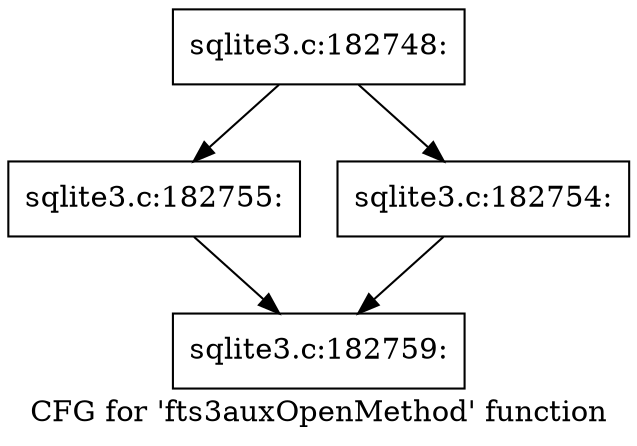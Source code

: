 digraph "CFG for 'fts3auxOpenMethod' function" {
	label="CFG for 'fts3auxOpenMethod' function";

	Node0x55c0faadde90 [shape=record,label="{sqlite3.c:182748:}"];
	Node0x55c0faadde90 -> Node0x55c0faaf1d60;
	Node0x55c0faadde90 -> Node0x55c0faaed750;
	Node0x55c0faaed750 [shape=record,label="{sqlite3.c:182754:}"];
	Node0x55c0faaed750 -> Node0x55c0faaeb5e0;
	Node0x55c0faaf1d60 [shape=record,label="{sqlite3.c:182755:}"];
	Node0x55c0faaf1d60 -> Node0x55c0faaeb5e0;
	Node0x55c0faaeb5e0 [shape=record,label="{sqlite3.c:182759:}"];
}
